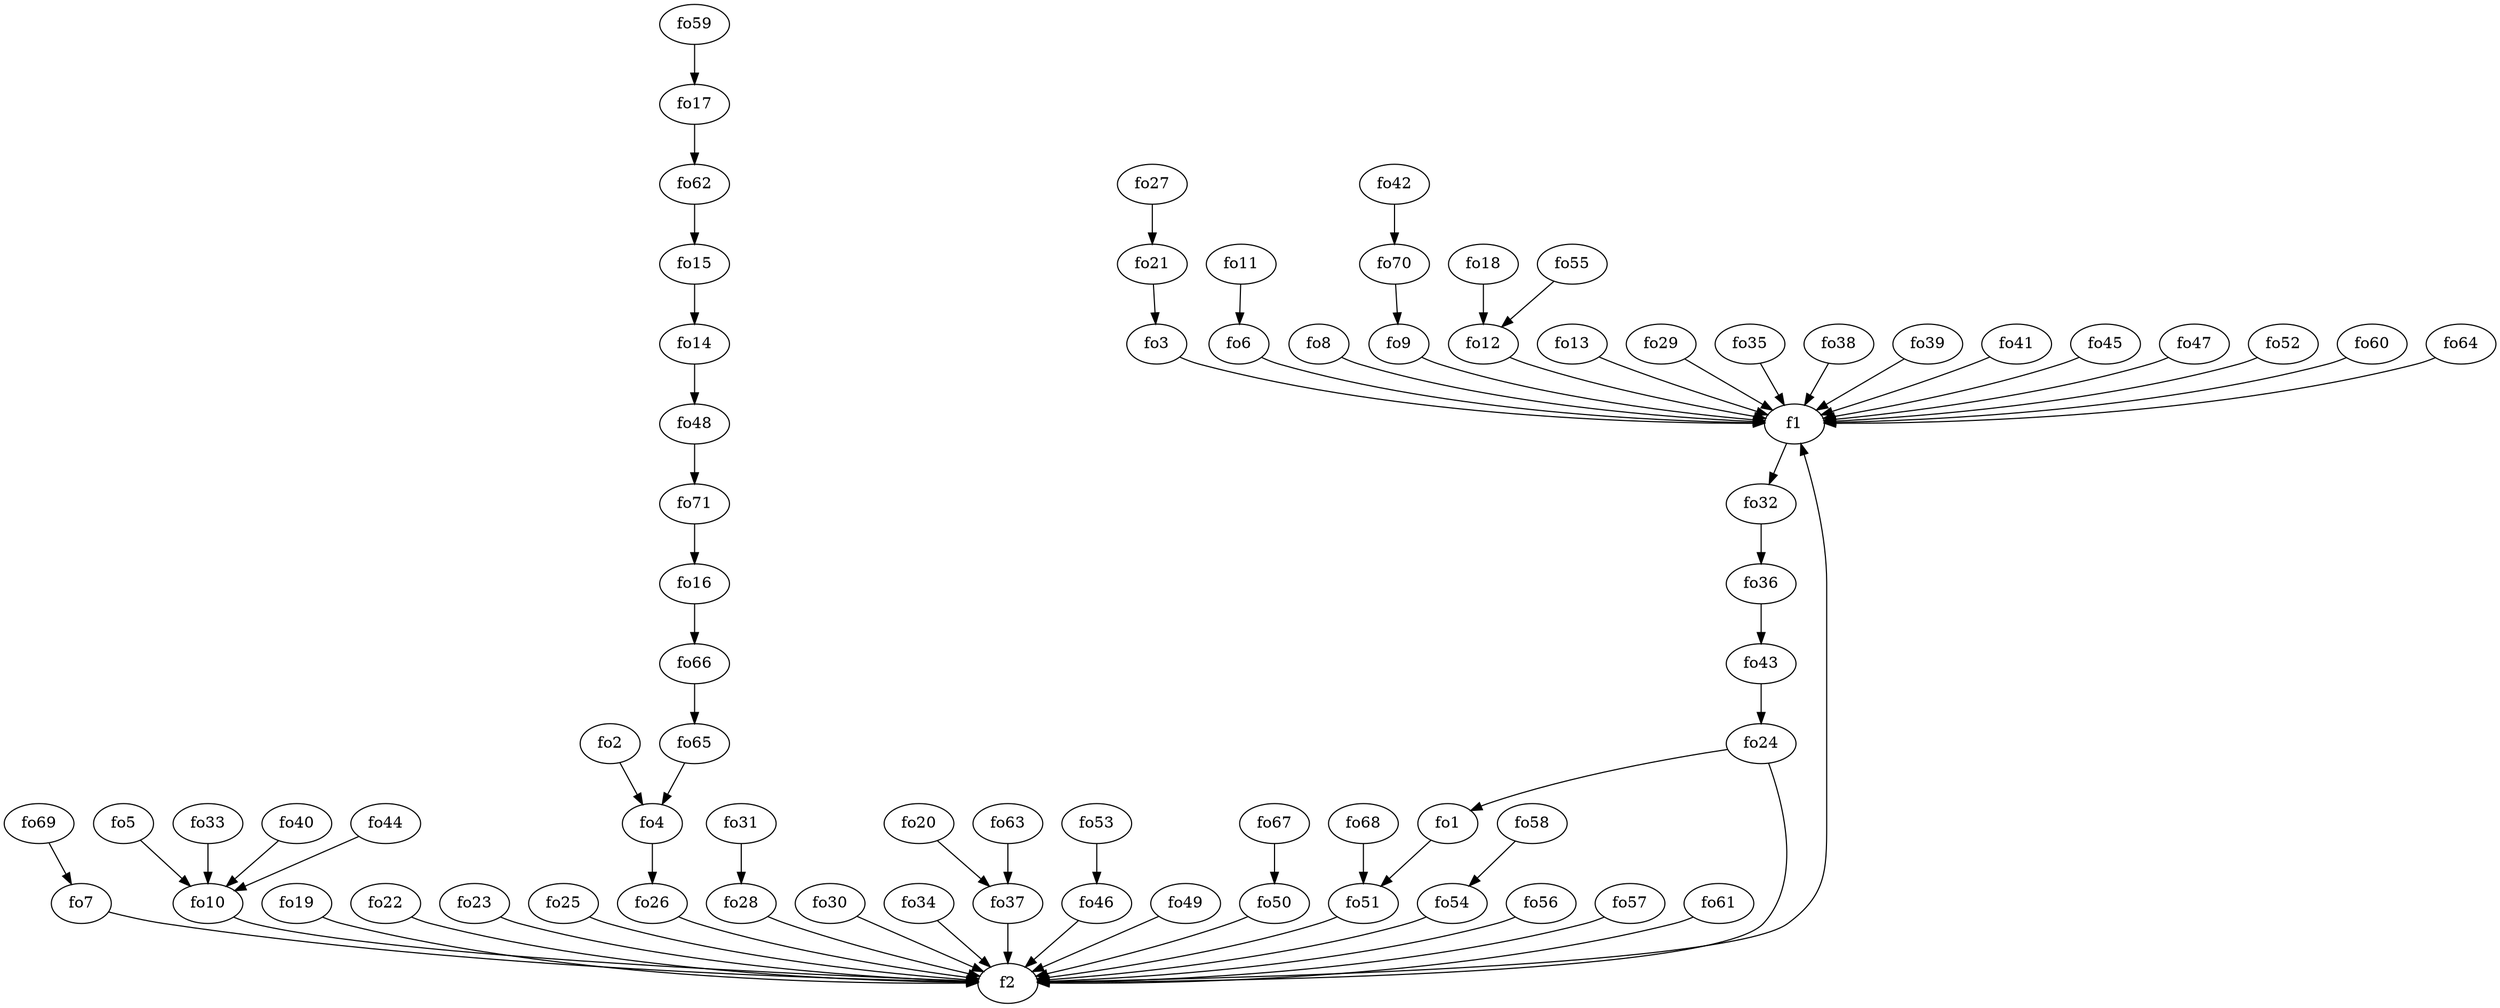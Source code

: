 strict digraph  {
f1;
f2;
fo1;
fo2;
fo3;
fo4;
fo5;
fo6;
fo7;
fo8;
fo9;
fo10;
fo11;
fo12;
fo13;
fo14;
fo15;
fo16;
fo17;
fo18;
fo19;
fo20;
fo21;
fo22;
fo23;
fo24;
fo25;
fo26;
fo27;
fo28;
fo29;
fo30;
fo31;
fo32;
fo33;
fo34;
fo35;
fo36;
fo37;
fo38;
fo39;
fo40;
fo41;
fo42;
fo43;
fo44;
fo45;
fo46;
fo47;
fo48;
fo49;
fo50;
fo51;
fo52;
fo53;
fo54;
fo55;
fo56;
fo57;
fo58;
fo59;
fo60;
fo61;
fo62;
fo63;
fo64;
fo65;
fo66;
fo67;
fo68;
fo69;
fo70;
fo71;
f1 -> fo32  [weight=2];
f2 -> f1  [weight=2];
fo1 -> fo51  [weight=2];
fo2 -> fo4  [weight=2];
fo3 -> f1  [weight=2];
fo4 -> fo26  [weight=2];
fo5 -> fo10  [weight=2];
fo6 -> f1  [weight=2];
fo7 -> f2  [weight=2];
fo8 -> f1  [weight=2];
fo9 -> f1  [weight=2];
fo10 -> f2  [weight=2];
fo11 -> fo6  [weight=2];
fo12 -> f1  [weight=2];
fo13 -> f1  [weight=2];
fo14 -> fo48  [weight=2];
fo15 -> fo14  [weight=2];
fo16 -> fo66  [weight=2];
fo17 -> fo62  [weight=2];
fo18 -> fo12  [weight=2];
fo19 -> f2  [weight=2];
fo20 -> fo37  [weight=2];
fo21 -> fo3  [weight=2];
fo22 -> f2  [weight=2];
fo23 -> f2  [weight=2];
fo24 -> fo1  [weight=2];
fo24 -> f2  [weight=2];
fo25 -> f2  [weight=2];
fo26 -> f2  [weight=2];
fo27 -> fo21  [weight=2];
fo28 -> f2  [weight=2];
fo29 -> f1  [weight=2];
fo30 -> f2  [weight=2];
fo31 -> fo28  [weight=2];
fo32 -> fo36  [weight=2];
fo33 -> fo10  [weight=2];
fo34 -> f2  [weight=2];
fo35 -> f1  [weight=2];
fo36 -> fo43  [weight=2];
fo37 -> f2  [weight=2];
fo38 -> f1  [weight=2];
fo39 -> f1  [weight=2];
fo40 -> fo10  [weight=2];
fo41 -> f1  [weight=2];
fo42 -> fo70  [weight=2];
fo43 -> fo24  [weight=2];
fo44 -> fo10  [weight=2];
fo45 -> f1  [weight=2];
fo46 -> f2  [weight=2];
fo47 -> f1  [weight=2];
fo48 -> fo71  [weight=2];
fo49 -> f2  [weight=2];
fo50 -> f2  [weight=2];
fo51 -> f2  [weight=2];
fo52 -> f1  [weight=2];
fo53 -> fo46  [weight=2];
fo54 -> f2  [weight=2];
fo55 -> fo12  [weight=2];
fo56 -> f2  [weight=2];
fo57 -> f2  [weight=2];
fo58 -> fo54  [weight=2];
fo59 -> fo17  [weight=2];
fo60 -> f1  [weight=2];
fo61 -> f2  [weight=2];
fo62 -> fo15  [weight=2];
fo63 -> fo37  [weight=2];
fo64 -> f1  [weight=2];
fo65 -> fo4  [weight=2];
fo66 -> fo65  [weight=2];
fo67 -> fo50  [weight=2];
fo68 -> fo51  [weight=2];
fo69 -> fo7  [weight=2];
fo70 -> fo9  [weight=2];
fo71 -> fo16  [weight=2];
}
